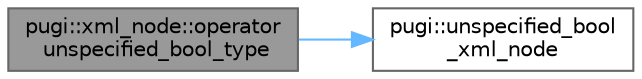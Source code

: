 digraph "pugi::xml_node::operator unspecified_bool_type"
{
 // INTERACTIVE_SVG=YES
 // LATEX_PDF_SIZE
  bgcolor="transparent";
  edge [fontname=Helvetica,fontsize=10,labelfontname=Helvetica,labelfontsize=10];
  node [fontname=Helvetica,fontsize=10,shape=box,height=0.2,width=0.4];
  rankdir="LR";
  Node1 [id="Node000001",label="pugi::xml_node::operator\l unspecified_bool_type",height=0.2,width=0.4,color="gray40", fillcolor="grey60", style="filled", fontcolor="black",tooltip=" "];
  Node1 -> Node2 [id="edge1_Node000001_Node000002",color="steelblue1",style="solid",tooltip=" "];
  Node2 [id="Node000002",label="pugi::unspecified_bool\l_xml_node",height=0.2,width=0.4,color="grey40", fillcolor="white", style="filled",URL="$d3/d68/namespacepugi.html#a487b2e720a3808d6fd5730d7c97bcdac",tooltip=" "];
}
